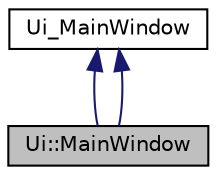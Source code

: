 digraph "Ui::MainWindow"
{
  edge [fontname="Helvetica",fontsize="10",labelfontname="Helvetica",labelfontsize="10"];
  node [fontname="Helvetica",fontsize="10",shape=record];
  Node0 [label="Ui::MainWindow",height=0.2,width=0.4,color="black", fillcolor="grey75", style="filled", fontcolor="black"];
  Node1 -> Node0 [dir="back",color="midnightblue",fontsize="10",style="solid",fontname="Helvetica"];
  Node1 [label="Ui_MainWindow",height=0.2,width=0.4,color="black", fillcolor="white", style="filled",URL="$classUi__MainWindow.html",tooltip="Classe Ui_MainWindow Classe Créé automatiquement par Qt. "];
  Node1 -> Node0 [dir="back",color="midnightblue",fontsize="10",style="solid",fontname="Helvetica"];
}
